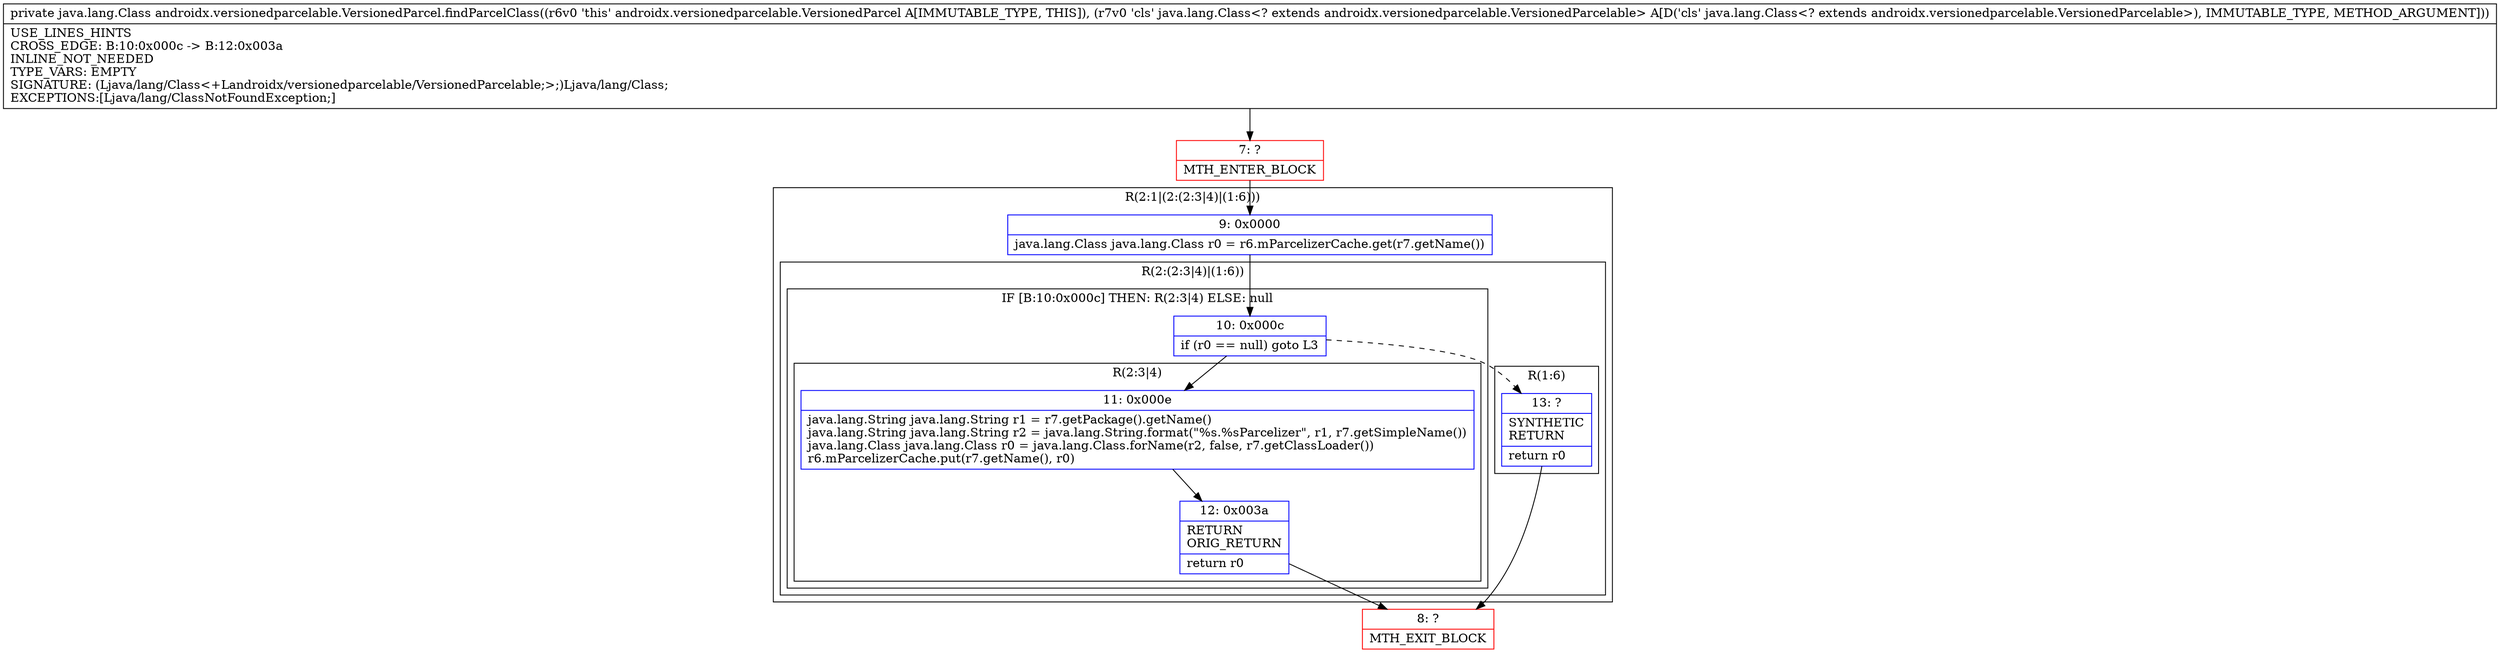 digraph "CFG forandroidx.versionedparcelable.VersionedParcel.findParcelClass(Ljava\/lang\/Class;)Ljava\/lang\/Class;" {
subgraph cluster_Region_1203076913 {
label = "R(2:1|(2:(2:3|4)|(1:6)))";
node [shape=record,color=blue];
Node_9 [shape=record,label="{9\:\ 0x0000|java.lang.Class java.lang.Class r0 = r6.mParcelizerCache.get(r7.getName())\l}"];
subgraph cluster_Region_1325910348 {
label = "R(2:(2:3|4)|(1:6))";
node [shape=record,color=blue];
subgraph cluster_IfRegion_1282537313 {
label = "IF [B:10:0x000c] THEN: R(2:3|4) ELSE: null";
node [shape=record,color=blue];
Node_10 [shape=record,label="{10\:\ 0x000c|if (r0 == null) goto L3\l}"];
subgraph cluster_Region_570873009 {
label = "R(2:3|4)";
node [shape=record,color=blue];
Node_11 [shape=record,label="{11\:\ 0x000e|java.lang.String java.lang.String r1 = r7.getPackage().getName()\ljava.lang.String java.lang.String r2 = java.lang.String.format(\"%s.%sParcelizer\", r1, r7.getSimpleName())\ljava.lang.Class java.lang.Class r0 = java.lang.Class.forName(r2, false, r7.getClassLoader())\lr6.mParcelizerCache.put(r7.getName(), r0)\l}"];
Node_12 [shape=record,label="{12\:\ 0x003a|RETURN\lORIG_RETURN\l|return r0\l}"];
}
}
subgraph cluster_Region_844251241 {
label = "R(1:6)";
node [shape=record,color=blue];
Node_13 [shape=record,label="{13\:\ ?|SYNTHETIC\lRETURN\l|return r0\l}"];
}
}
}
Node_7 [shape=record,color=red,label="{7\:\ ?|MTH_ENTER_BLOCK\l}"];
Node_8 [shape=record,color=red,label="{8\:\ ?|MTH_EXIT_BLOCK\l}"];
MethodNode[shape=record,label="{private java.lang.Class androidx.versionedparcelable.VersionedParcel.findParcelClass((r6v0 'this' androidx.versionedparcelable.VersionedParcel A[IMMUTABLE_TYPE, THIS]), (r7v0 'cls' java.lang.Class\<? extends androidx.versionedparcelable.VersionedParcelable\> A[D('cls' java.lang.Class\<? extends androidx.versionedparcelable.VersionedParcelable\>), IMMUTABLE_TYPE, METHOD_ARGUMENT]))  | USE_LINES_HINTS\lCROSS_EDGE: B:10:0x000c \-\> B:12:0x003a\lINLINE_NOT_NEEDED\lTYPE_VARS: EMPTY\lSIGNATURE: (Ljava\/lang\/Class\<+Landroidx\/versionedparcelable\/VersionedParcelable;\>;)Ljava\/lang\/Class;\lEXCEPTIONS:[Ljava\/lang\/ClassNotFoundException;]\l}"];
MethodNode -> Node_7;Node_9 -> Node_10;
Node_10 -> Node_11;
Node_10 -> Node_13[style=dashed];
Node_11 -> Node_12;
Node_12 -> Node_8;
Node_13 -> Node_8;
Node_7 -> Node_9;
}

